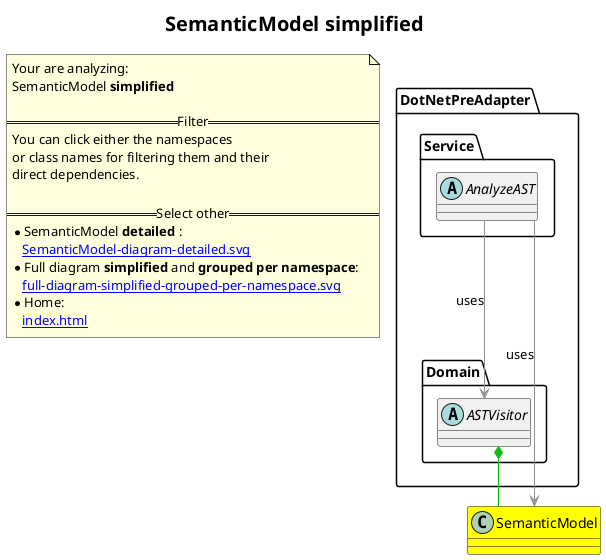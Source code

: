 @startuml
skinparam linetype ortho
title <size:20>SemanticModel **simplified** </size>
note "Your are analyzing:\nSemanticModel **simplified** \n\n==Filter==\nYou can click either the namespaces \nor class names for filtering them and their\ndirect dependencies.\n\n==Select other==\n* SemanticModel **detailed** :\n   [[SemanticModel-diagram-detailed.svg]]\n* Full diagram **simplified** and **grouped per namespace**:\n   [[full-diagram-simplified-grouped-per-namespace.svg]]\n* Home:\n   [[index.html]]" as FloatingNote
class SemanticModel [[SemanticModel-diagram-simplified.svg]] #yellow {
}
  abstract class DotNetPreAdapter.Domain.ASTVisitor [[DotNetPreAdapter.Domain.ASTVisitor-diagram-simplified.svg]]  {
  }
  abstract class DotNetPreAdapter.Service.AnalyzeAST [[DotNetPreAdapter.Service.AnalyzeAST-diagram-simplified.svg]]  {
  }
 ' *************************************** 
 ' *************************************** 
 ' *************************************** 
' Class relations extracted from namespace:
' 
' Class relations extracted from namespace:
' DotNetPreAdapter.Domain
DotNetPreAdapter.Domain.ASTVisitor *-[#10BB10]- SemanticModel 
' Class relations extracted from namespace:
' DotNetPreAdapter.Service
DotNetPreAdapter.Service.AnalyzeAST -[#909090]-> SemanticModel  : uses 
DotNetPreAdapter.Service.AnalyzeAST -[#909090]-> DotNetPreAdapter.Domain.ASTVisitor  : uses 
@enduml